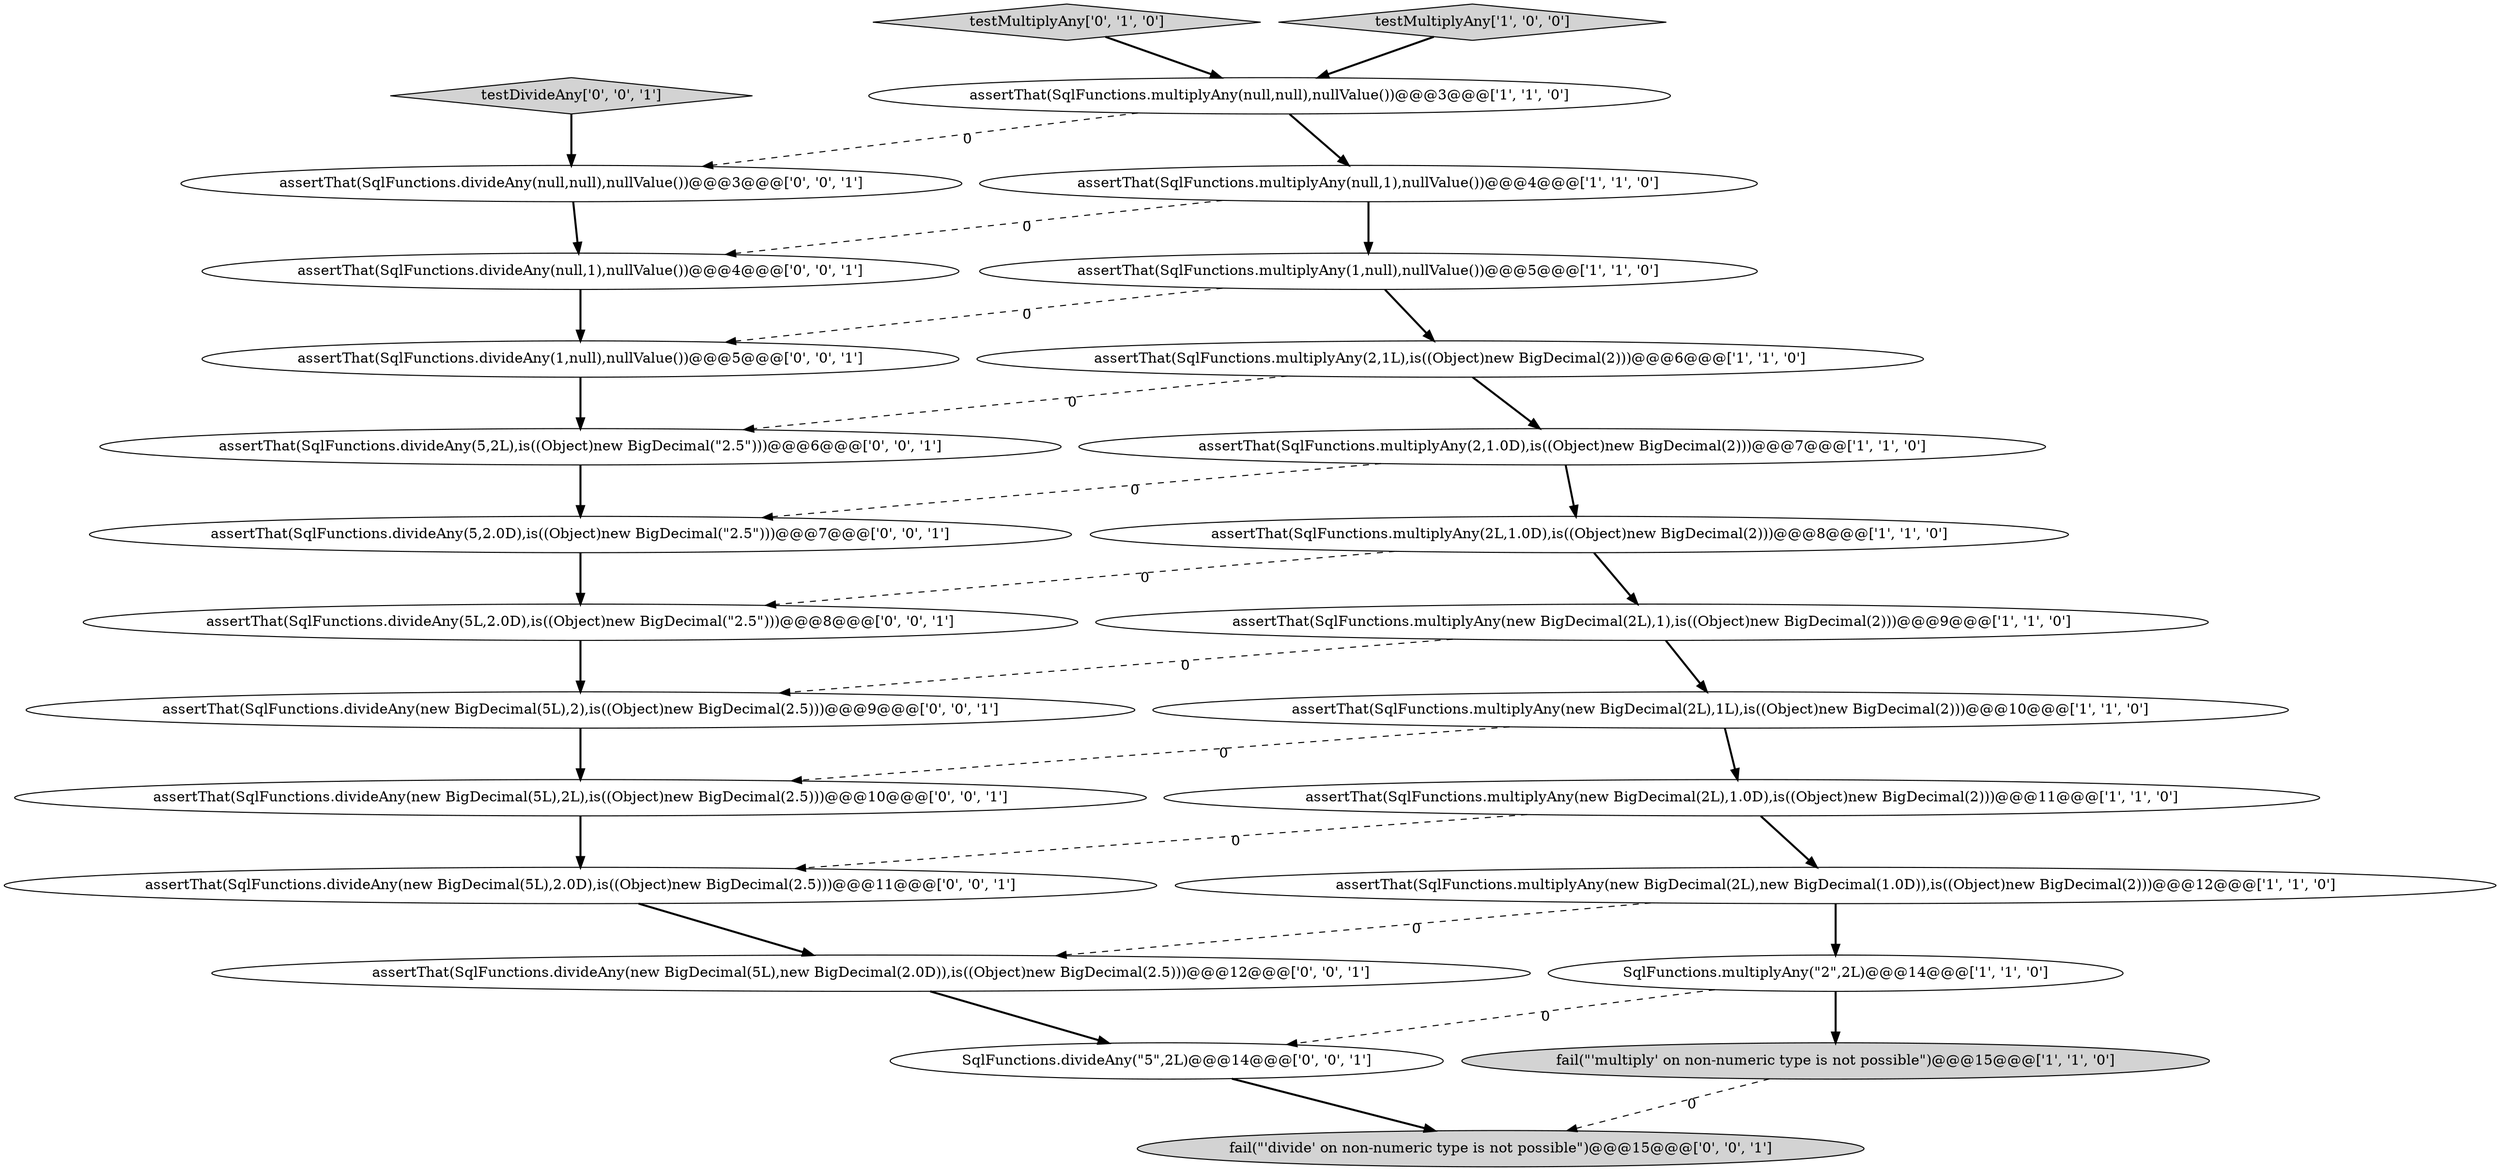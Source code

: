 digraph {
26 [style = filled, label = "assertThat(SqlFunctions.divideAny(5L,2.0D),is((Object)new BigDecimal(\"2.5\")))@@@8@@@['0', '0', '1']", fillcolor = white, shape = ellipse image = "AAA0AAABBB3BBB"];
10 [style = filled, label = "assertThat(SqlFunctions.multiplyAny(2L,1.0D),is((Object)new BigDecimal(2)))@@@8@@@['1', '1', '0']", fillcolor = white, shape = ellipse image = "AAA0AAABBB1BBB"];
13 [style = filled, label = "testMultiplyAny['0', '1', '0']", fillcolor = lightgray, shape = diamond image = "AAA0AAABBB2BBB"];
19 [style = filled, label = "assertThat(SqlFunctions.divideAny(null,null),nullValue())@@@3@@@['0', '0', '1']", fillcolor = white, shape = ellipse image = "AAA0AAABBB3BBB"];
2 [style = filled, label = "SqlFunctions.multiplyAny(\"2\",2L)@@@14@@@['1', '1', '0']", fillcolor = white, shape = ellipse image = "AAA0AAABBB1BBB"];
6 [style = filled, label = "assertThat(SqlFunctions.multiplyAny(1,null),nullValue())@@@5@@@['1', '1', '0']", fillcolor = white, shape = ellipse image = "AAA0AAABBB1BBB"];
12 [style = filled, label = "assertThat(SqlFunctions.multiplyAny(null,1),nullValue())@@@4@@@['1', '1', '0']", fillcolor = white, shape = ellipse image = "AAA0AAABBB1BBB"];
22 [style = filled, label = "assertThat(SqlFunctions.divideAny(5,2.0D),is((Object)new BigDecimal(\"2.5\")))@@@7@@@['0', '0', '1']", fillcolor = white, shape = ellipse image = "AAA0AAABBB3BBB"];
25 [style = filled, label = "SqlFunctions.divideAny(\"5\",2L)@@@14@@@['0', '0', '1']", fillcolor = white, shape = ellipse image = "AAA0AAABBB3BBB"];
17 [style = filled, label = "assertThat(SqlFunctions.divideAny(1,null),nullValue())@@@5@@@['0', '0', '1']", fillcolor = white, shape = ellipse image = "AAA0AAABBB3BBB"];
4 [style = filled, label = "assertThat(SqlFunctions.multiplyAny(2,1.0D),is((Object)new BigDecimal(2)))@@@7@@@['1', '1', '0']", fillcolor = white, shape = ellipse image = "AAA0AAABBB1BBB"];
21 [style = filled, label = "testDivideAny['0', '0', '1']", fillcolor = lightgray, shape = diamond image = "AAA0AAABBB3BBB"];
5 [style = filled, label = "assertThat(SqlFunctions.multiplyAny(new BigDecimal(2L),1.0D),is((Object)new BigDecimal(2)))@@@11@@@['1', '1', '0']", fillcolor = white, shape = ellipse image = "AAA0AAABBB1BBB"];
24 [style = filled, label = "assertThat(SqlFunctions.divideAny(new BigDecimal(5L),new BigDecimal(2.0D)),is((Object)new BigDecimal(2.5)))@@@12@@@['0', '0', '1']", fillcolor = white, shape = ellipse image = "AAA0AAABBB3BBB"];
7 [style = filled, label = "testMultiplyAny['1', '0', '0']", fillcolor = lightgray, shape = diamond image = "AAA0AAABBB1BBB"];
8 [style = filled, label = "assertThat(SqlFunctions.multiplyAny(new BigDecimal(2L),1L),is((Object)new BigDecimal(2)))@@@10@@@['1', '1', '0']", fillcolor = white, shape = ellipse image = "AAA0AAABBB1BBB"];
3 [style = filled, label = "fail(\"'multiply' on non-numeric type is not possible\")@@@15@@@['1', '1', '0']", fillcolor = lightgray, shape = ellipse image = "AAA0AAABBB1BBB"];
14 [style = filled, label = "assertThat(SqlFunctions.divideAny(new BigDecimal(5L),2L),is((Object)new BigDecimal(2.5)))@@@10@@@['0', '0', '1']", fillcolor = white, shape = ellipse image = "AAA0AAABBB3BBB"];
11 [style = filled, label = "assertThat(SqlFunctions.multiplyAny(null,null),nullValue())@@@3@@@['1', '1', '0']", fillcolor = white, shape = ellipse image = "AAA0AAABBB1BBB"];
15 [style = filled, label = "assertThat(SqlFunctions.divideAny(new BigDecimal(5L),2.0D),is((Object)new BigDecimal(2.5)))@@@11@@@['0', '0', '1']", fillcolor = white, shape = ellipse image = "AAA0AAABBB3BBB"];
16 [style = filled, label = "fail(\"'divide' on non-numeric type is not possible\")@@@15@@@['0', '0', '1']", fillcolor = lightgray, shape = ellipse image = "AAA0AAABBB3BBB"];
1 [style = filled, label = "assertThat(SqlFunctions.multiplyAny(2,1L),is((Object)new BigDecimal(2)))@@@6@@@['1', '1', '0']", fillcolor = white, shape = ellipse image = "AAA0AAABBB1BBB"];
9 [style = filled, label = "assertThat(SqlFunctions.multiplyAny(new BigDecimal(2L),new BigDecimal(1.0D)),is((Object)new BigDecimal(2)))@@@12@@@['1', '1', '0']", fillcolor = white, shape = ellipse image = "AAA0AAABBB1BBB"];
0 [style = filled, label = "assertThat(SqlFunctions.multiplyAny(new BigDecimal(2L),1),is((Object)new BigDecimal(2)))@@@9@@@['1', '1', '0']", fillcolor = white, shape = ellipse image = "AAA0AAABBB1BBB"];
20 [style = filled, label = "assertThat(SqlFunctions.divideAny(new BigDecimal(5L),2),is((Object)new BigDecimal(2.5)))@@@9@@@['0', '0', '1']", fillcolor = white, shape = ellipse image = "AAA0AAABBB3BBB"];
23 [style = filled, label = "assertThat(SqlFunctions.divideAny(null,1),nullValue())@@@4@@@['0', '0', '1']", fillcolor = white, shape = ellipse image = "AAA0AAABBB3BBB"];
18 [style = filled, label = "assertThat(SqlFunctions.divideAny(5,2L),is((Object)new BigDecimal(\"2.5\")))@@@6@@@['0', '0', '1']", fillcolor = white, shape = ellipse image = "AAA0AAABBB3BBB"];
4->10 [style = bold, label=""];
22->26 [style = bold, label=""];
1->4 [style = bold, label=""];
7->11 [style = bold, label=""];
12->23 [style = dashed, label="0"];
5->9 [style = bold, label=""];
21->19 [style = bold, label=""];
9->24 [style = dashed, label="0"];
9->2 [style = bold, label=""];
2->3 [style = bold, label=""];
3->16 [style = dashed, label="0"];
11->12 [style = bold, label=""];
20->14 [style = bold, label=""];
6->17 [style = dashed, label="0"];
1->18 [style = dashed, label="0"];
4->22 [style = dashed, label="0"];
8->14 [style = dashed, label="0"];
0->20 [style = dashed, label="0"];
12->6 [style = bold, label=""];
25->16 [style = bold, label=""];
13->11 [style = bold, label=""];
6->1 [style = bold, label=""];
10->26 [style = dashed, label="0"];
18->22 [style = bold, label=""];
8->5 [style = bold, label=""];
11->19 [style = dashed, label="0"];
24->25 [style = bold, label=""];
19->23 [style = bold, label=""];
15->24 [style = bold, label=""];
10->0 [style = bold, label=""];
0->8 [style = bold, label=""];
2->25 [style = dashed, label="0"];
23->17 [style = bold, label=""];
14->15 [style = bold, label=""];
5->15 [style = dashed, label="0"];
17->18 [style = bold, label=""];
26->20 [style = bold, label=""];
}
